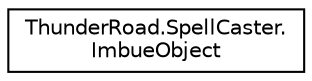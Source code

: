 digraph "Graphical Class Hierarchy"
{
 // LATEX_PDF_SIZE
  edge [fontname="Helvetica",fontsize="10",labelfontname="Helvetica",labelfontsize="10"];
  node [fontname="Helvetica",fontsize="10",shape=record];
  rankdir="LR";
  Node0 [label="ThunderRoad.SpellCaster.\lImbueObject",height=0.2,width=0.4,color="black", fillcolor="white", style="filled",URL="$class_thunder_road_1_1_spell_caster_1_1_imbue_object.html",tooltip="Class ImbueObject."];
}
